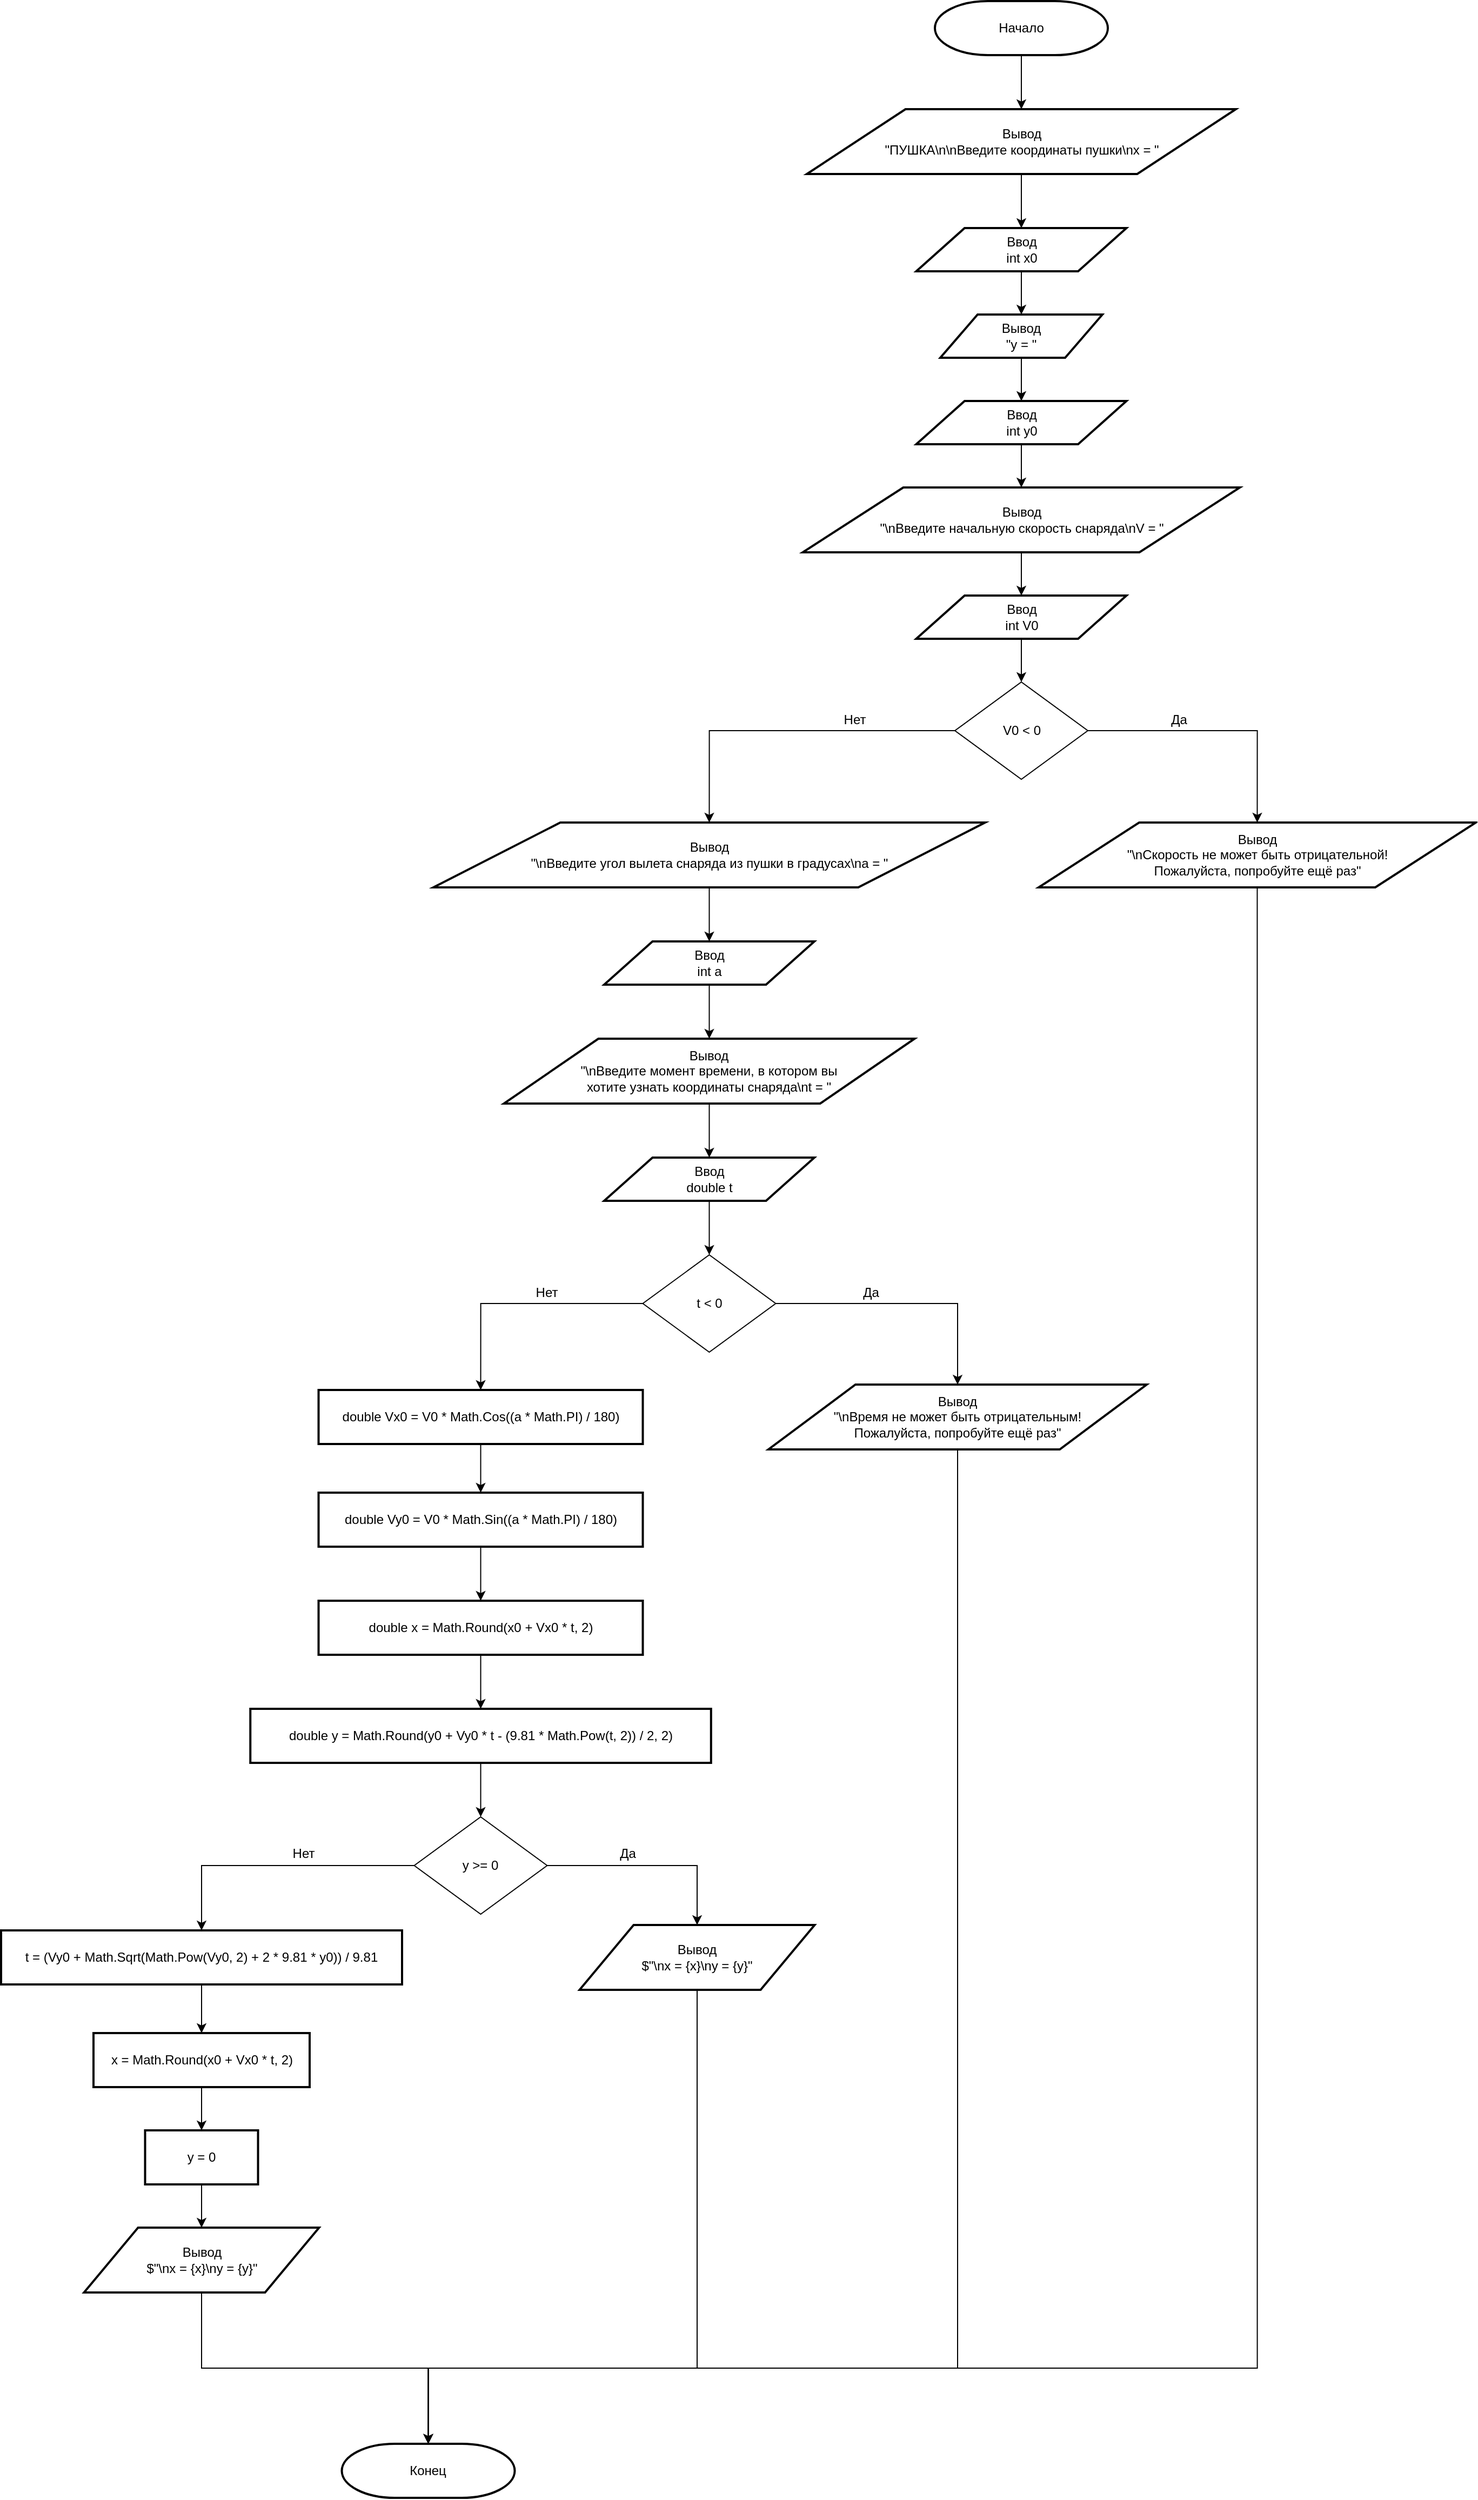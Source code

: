 <mxfile version="21.2.3" type="device">
  <diagram name="Страница 1" id="Z9K1tNPKtI9AY-vkeQpS">
    <mxGraphModel dx="3217" dy="1327" grid="1" gridSize="10" guides="1" tooltips="1" connect="1" arrows="1" fold="1" page="1" pageScale="1" pageWidth="827" pageHeight="1169" math="0" shadow="0">
      <root>
        <mxCell id="0" />
        <mxCell id="1" parent="0" />
        <mxCell id="5Sh11DfWduWXIzgKbaSe-2" style="edgeStyle=orthogonalEdgeStyle;rounded=0;orthogonalLoop=1;jettySize=auto;html=1;exitX=0.5;exitY=1;exitDx=0;exitDy=0;exitPerimeter=0;entryX=0.5;entryY=0;entryDx=0;entryDy=0;" parent="1" source="2JxqPy2QXHR2AHmcMR86-1" target="ryswpVJ10NMLdz56twCL-1" edge="1">
          <mxGeometry relative="1" as="geometry" />
        </mxCell>
        <mxCell id="2JxqPy2QXHR2AHmcMR86-1" value="Начало" style="strokeWidth=2;html=1;shape=mxgraph.flowchart.terminator;whiteSpace=wrap;" parent="1" vertex="1">
          <mxGeometry x="334" y="40" width="160" height="50" as="geometry" />
        </mxCell>
        <mxCell id="c_CNzthAzC9z19YdOGg7-29" style="edgeStyle=orthogonalEdgeStyle;rounded=0;orthogonalLoop=1;jettySize=auto;html=1;exitX=0.5;exitY=1;exitDx=0;exitDy=0;entryX=0.5;entryY=0;entryDx=0;entryDy=0;" edge="1" parent="1" source="5HvoogiQ1ebR22sNOO8Z-6" target="c_CNzthAzC9z19YdOGg7-27">
          <mxGeometry relative="1" as="geometry" />
        </mxCell>
        <mxCell id="5HvoogiQ1ebR22sNOO8Z-6" value="double Vx0 = V0 * Math.Cos((a * Math.PI) / 180)" style="rounded=1;whiteSpace=wrap;html=1;absoluteArcSize=1;arcSize=0;strokeWidth=2;" parent="1" vertex="1">
          <mxGeometry x="-236.25" y="1325" width="300" height="50" as="geometry" />
        </mxCell>
        <mxCell id="5Sh11DfWduWXIzgKbaSe-4" style="edgeStyle=orthogonalEdgeStyle;rounded=0;orthogonalLoop=1;jettySize=auto;html=1;exitX=0.5;exitY=1;exitDx=0;exitDy=0;entryX=0.5;entryY=0;entryDx=0;entryDy=0;" parent="1" source="ryswpVJ10NMLdz56twCL-1" target="5Sh11DfWduWXIzgKbaSe-3" edge="1">
          <mxGeometry relative="1" as="geometry" />
        </mxCell>
        <mxCell id="ryswpVJ10NMLdz56twCL-1" value="Вывод&lt;br&gt;&quot;ПУШКА\n\nВведите координаты пушки\nx = &quot;" style="shape=parallelogram;html=1;strokeWidth=2;perimeter=parallelogramPerimeter;whiteSpace=wrap;rounded=1;arcSize=0;size=0.23;" parent="1" vertex="1">
          <mxGeometry x="215.5" y="140" width="397" height="60" as="geometry" />
        </mxCell>
        <mxCell id="c_CNzthAzC9z19YdOGg7-9" style="edgeStyle=orthogonalEdgeStyle;rounded=0;orthogonalLoop=1;jettySize=auto;html=1;exitX=1;exitY=0.5;exitDx=0;exitDy=0;entryX=0.5;entryY=0;entryDx=0;entryDy=0;" edge="1" parent="1" source="EwrpvE9RAgZ8z1VkeaF3-3" target="c_CNzthAzC9z19YdOGg7-8">
          <mxGeometry relative="1" as="geometry" />
        </mxCell>
        <mxCell id="c_CNzthAzC9z19YdOGg7-11" style="edgeStyle=orthogonalEdgeStyle;rounded=0;orthogonalLoop=1;jettySize=auto;html=1;exitX=0;exitY=0.5;exitDx=0;exitDy=0;entryX=0.5;entryY=0;entryDx=0;entryDy=0;" edge="1" parent="1" source="EwrpvE9RAgZ8z1VkeaF3-3" target="c_CNzthAzC9z19YdOGg7-10">
          <mxGeometry relative="1" as="geometry" />
        </mxCell>
        <mxCell id="EwrpvE9RAgZ8z1VkeaF3-3" value="V0 &amp;lt; 0" style="rhombus;whiteSpace=wrap;html=1;" parent="1" vertex="1">
          <mxGeometry x="352.5" y="670" width="123" height="90" as="geometry" />
        </mxCell>
        <mxCell id="EwrpvE9RAgZ8z1VkeaF3-10" value="Да" style="text;html=1;strokeColor=none;fillColor=none;align=center;verticalAlign=middle;whiteSpace=wrap;rounded=0;" parent="1" vertex="1">
          <mxGeometry x="530" y="690" width="60" height="30" as="geometry" />
        </mxCell>
        <mxCell id="EwrpvE9RAgZ8z1VkeaF3-16" value="Нет" style="text;html=1;strokeColor=none;fillColor=none;align=center;verticalAlign=middle;whiteSpace=wrap;rounded=0;" parent="1" vertex="1">
          <mxGeometry x="230" y="690" width="60" height="30" as="geometry" />
        </mxCell>
        <mxCell id="EwrpvE9RAgZ8z1VkeaF3-70" value="Конец" style="strokeWidth=2;html=1;shape=mxgraph.flowchart.terminator;whiteSpace=wrap;" parent="1" vertex="1">
          <mxGeometry x="-214.75" y="2300" width="160" height="50" as="geometry" />
        </mxCell>
        <mxCell id="5Sh11DfWduWXIzgKbaSe-6" style="edgeStyle=orthogonalEdgeStyle;rounded=0;orthogonalLoop=1;jettySize=auto;html=1;exitX=0.5;exitY=1;exitDx=0;exitDy=0;entryX=0.5;entryY=0;entryDx=0;entryDy=0;" parent="1" source="5Sh11DfWduWXIzgKbaSe-3" target="5Sh11DfWduWXIzgKbaSe-5" edge="1">
          <mxGeometry relative="1" as="geometry" />
        </mxCell>
        <mxCell id="5Sh11DfWduWXIzgKbaSe-3" value="Ввод&lt;br&gt;int x0" style="shape=parallelogram;html=1;strokeWidth=2;perimeter=parallelogramPerimeter;whiteSpace=wrap;rounded=1;arcSize=0;size=0.23;" parent="1" vertex="1">
          <mxGeometry x="316.75" y="250" width="194.5" height="40" as="geometry" />
        </mxCell>
        <mxCell id="c_CNzthAzC9z19YdOGg7-2" style="edgeStyle=orthogonalEdgeStyle;rounded=0;orthogonalLoop=1;jettySize=auto;html=1;exitX=0.5;exitY=1;exitDx=0;exitDy=0;entryX=0.5;entryY=0;entryDx=0;entryDy=0;" edge="1" parent="1" source="5Sh11DfWduWXIzgKbaSe-5" target="c_CNzthAzC9z19YdOGg7-1">
          <mxGeometry relative="1" as="geometry" />
        </mxCell>
        <mxCell id="5Sh11DfWduWXIzgKbaSe-5" value="Вывод&lt;br&gt;&quot;y = &quot;" style="shape=parallelogram;html=1;strokeWidth=2;perimeter=parallelogramPerimeter;whiteSpace=wrap;rounded=1;arcSize=0;size=0.23;" parent="1" vertex="1">
          <mxGeometry x="339" y="330" width="150" height="40" as="geometry" />
        </mxCell>
        <mxCell id="c_CNzthAzC9z19YdOGg7-4" style="edgeStyle=orthogonalEdgeStyle;rounded=0;orthogonalLoop=1;jettySize=auto;html=1;exitX=0.5;exitY=1;exitDx=0;exitDy=0;entryX=0.5;entryY=0;entryDx=0;entryDy=0;" edge="1" parent="1" source="c_CNzthAzC9z19YdOGg7-1" target="c_CNzthAzC9z19YdOGg7-3">
          <mxGeometry relative="1" as="geometry" />
        </mxCell>
        <mxCell id="c_CNzthAzC9z19YdOGg7-1" value="Ввод&lt;br&gt;int y0" style="shape=parallelogram;html=1;strokeWidth=2;perimeter=parallelogramPerimeter;whiteSpace=wrap;rounded=1;arcSize=0;size=0.23;" vertex="1" parent="1">
          <mxGeometry x="316.75" y="410" width="194.5" height="40" as="geometry" />
        </mxCell>
        <mxCell id="c_CNzthAzC9z19YdOGg7-6" style="edgeStyle=orthogonalEdgeStyle;rounded=0;orthogonalLoop=1;jettySize=auto;html=1;exitX=0.5;exitY=1;exitDx=0;exitDy=0;entryX=0.5;entryY=0;entryDx=0;entryDy=0;" edge="1" parent="1" source="c_CNzthAzC9z19YdOGg7-3" target="c_CNzthAzC9z19YdOGg7-5">
          <mxGeometry relative="1" as="geometry" />
        </mxCell>
        <mxCell id="c_CNzthAzC9z19YdOGg7-3" value="Вывод&lt;br&gt;&quot;\nВведите начальную скорость снаряда\nV = &quot;" style="shape=parallelogram;html=1;strokeWidth=2;perimeter=parallelogramPerimeter;whiteSpace=wrap;rounded=1;arcSize=0;size=0.23;" vertex="1" parent="1">
          <mxGeometry x="211.75" y="490" width="404.5" height="60" as="geometry" />
        </mxCell>
        <mxCell id="c_CNzthAzC9z19YdOGg7-7" style="edgeStyle=orthogonalEdgeStyle;rounded=0;orthogonalLoop=1;jettySize=auto;html=1;exitX=0.5;exitY=1;exitDx=0;exitDy=0;entryX=0.5;entryY=0;entryDx=0;entryDy=0;" edge="1" parent="1" source="c_CNzthAzC9z19YdOGg7-5" target="EwrpvE9RAgZ8z1VkeaF3-3">
          <mxGeometry relative="1" as="geometry" />
        </mxCell>
        <mxCell id="c_CNzthAzC9z19YdOGg7-5" value="Ввод&lt;br&gt;int V0" style="shape=parallelogram;html=1;strokeWidth=2;perimeter=parallelogramPerimeter;whiteSpace=wrap;rounded=1;arcSize=0;size=0.23;" vertex="1" parent="1">
          <mxGeometry x="316.75" y="590" width="194.5" height="40" as="geometry" />
        </mxCell>
        <mxCell id="c_CNzthAzC9z19YdOGg7-50" style="edgeStyle=orthogonalEdgeStyle;rounded=0;orthogonalLoop=1;jettySize=auto;html=1;exitX=0.5;exitY=1;exitDx=0;exitDy=0;entryX=0.5;entryY=0;entryDx=0;entryDy=0;entryPerimeter=0;" edge="1" parent="1" source="c_CNzthAzC9z19YdOGg7-8" target="EwrpvE9RAgZ8z1VkeaF3-70">
          <mxGeometry relative="1" as="geometry">
            <Array as="points">
              <mxPoint x="632" y="2230" />
              <mxPoint x="-135" y="2230" />
            </Array>
          </mxGeometry>
        </mxCell>
        <mxCell id="c_CNzthAzC9z19YdOGg7-8" value="Вывод&lt;br&gt;&quot;\nСкорость не может быть отрицательной! &lt;br&gt;Пожалуйста, попробуйте ещё раз&quot;" style="shape=parallelogram;html=1;strokeWidth=2;perimeter=parallelogramPerimeter;whiteSpace=wrap;rounded=1;arcSize=0;size=0.23;" vertex="1" parent="1">
          <mxGeometry x="430" y="800" width="404.5" height="60" as="geometry" />
        </mxCell>
        <mxCell id="c_CNzthAzC9z19YdOGg7-13" style="edgeStyle=orthogonalEdgeStyle;rounded=0;orthogonalLoop=1;jettySize=auto;html=1;exitX=0.5;exitY=1;exitDx=0;exitDy=0;entryX=0.5;entryY=0;entryDx=0;entryDy=0;" edge="1" parent="1" source="c_CNzthAzC9z19YdOGg7-10" target="c_CNzthAzC9z19YdOGg7-12">
          <mxGeometry relative="1" as="geometry" />
        </mxCell>
        <mxCell id="c_CNzthAzC9z19YdOGg7-10" value="Вывод&lt;br&gt;&quot;\nВведите угол вылета снаряда из пушки в градусах\na = &quot;" style="shape=parallelogram;html=1;strokeWidth=2;perimeter=parallelogramPerimeter;whiteSpace=wrap;rounded=1;arcSize=0;size=0.23;" vertex="1" parent="1">
          <mxGeometry x="-130" y="800" width="510.5" height="60" as="geometry" />
        </mxCell>
        <mxCell id="c_CNzthAzC9z19YdOGg7-16" style="edgeStyle=orthogonalEdgeStyle;rounded=0;orthogonalLoop=1;jettySize=auto;html=1;exitX=0.5;exitY=1;exitDx=0;exitDy=0;entryX=0.5;entryY=0;entryDx=0;entryDy=0;" edge="1" parent="1" source="c_CNzthAzC9z19YdOGg7-12" target="c_CNzthAzC9z19YdOGg7-14">
          <mxGeometry relative="1" as="geometry" />
        </mxCell>
        <mxCell id="c_CNzthAzC9z19YdOGg7-12" value="Ввод&lt;br&gt;int a" style="shape=parallelogram;html=1;strokeWidth=2;perimeter=parallelogramPerimeter;whiteSpace=wrap;rounded=1;arcSize=0;size=0.23;" vertex="1" parent="1">
          <mxGeometry x="28" y="910" width="194.5" height="40" as="geometry" />
        </mxCell>
        <mxCell id="c_CNzthAzC9z19YdOGg7-19" style="edgeStyle=orthogonalEdgeStyle;rounded=0;orthogonalLoop=1;jettySize=auto;html=1;exitX=0.5;exitY=1;exitDx=0;exitDy=0;entryX=0.5;entryY=0;entryDx=0;entryDy=0;" edge="1" parent="1" source="c_CNzthAzC9z19YdOGg7-14" target="c_CNzthAzC9z19YdOGg7-17">
          <mxGeometry relative="1" as="geometry" />
        </mxCell>
        <mxCell id="c_CNzthAzC9z19YdOGg7-14" value="Вывод&lt;br&gt;&quot;\nВведите момент времени, в котором вы &lt;br&gt;хотите узнать координаты снаряда\nt = &quot;" style="shape=parallelogram;html=1;strokeWidth=2;perimeter=parallelogramPerimeter;whiteSpace=wrap;rounded=1;arcSize=0;size=0.23;" vertex="1" parent="1">
          <mxGeometry x="-64.75" y="1000" width="380" height="60" as="geometry" />
        </mxCell>
        <mxCell id="c_CNzthAzC9z19YdOGg7-21" style="edgeStyle=orthogonalEdgeStyle;rounded=0;orthogonalLoop=1;jettySize=auto;html=1;exitX=0.5;exitY=1;exitDx=0;exitDy=0;entryX=0.5;entryY=0;entryDx=0;entryDy=0;" edge="1" parent="1" source="c_CNzthAzC9z19YdOGg7-17" target="c_CNzthAzC9z19YdOGg7-20">
          <mxGeometry relative="1" as="geometry" />
        </mxCell>
        <mxCell id="c_CNzthAzC9z19YdOGg7-17" value="Ввод&lt;br&gt;double t" style="shape=parallelogram;html=1;strokeWidth=2;perimeter=parallelogramPerimeter;whiteSpace=wrap;rounded=1;arcSize=0;size=0.23;" vertex="1" parent="1">
          <mxGeometry x="28" y="1110" width="194.5" height="40" as="geometry" />
        </mxCell>
        <mxCell id="c_CNzthAzC9z19YdOGg7-23" style="edgeStyle=orthogonalEdgeStyle;rounded=0;orthogonalLoop=1;jettySize=auto;html=1;exitX=1;exitY=0.5;exitDx=0;exitDy=0;entryX=0.5;entryY=0;entryDx=0;entryDy=0;" edge="1" parent="1" source="c_CNzthAzC9z19YdOGg7-20" target="c_CNzthAzC9z19YdOGg7-22">
          <mxGeometry relative="1" as="geometry" />
        </mxCell>
        <mxCell id="c_CNzthAzC9z19YdOGg7-26" style="edgeStyle=orthogonalEdgeStyle;rounded=0;orthogonalLoop=1;jettySize=auto;html=1;exitX=0;exitY=0.5;exitDx=0;exitDy=0;entryX=0.5;entryY=0;entryDx=0;entryDy=0;" edge="1" parent="1" source="c_CNzthAzC9z19YdOGg7-20" target="5HvoogiQ1ebR22sNOO8Z-6">
          <mxGeometry relative="1" as="geometry" />
        </mxCell>
        <mxCell id="c_CNzthAzC9z19YdOGg7-20" value="t &amp;lt; 0" style="rhombus;whiteSpace=wrap;html=1;" vertex="1" parent="1">
          <mxGeometry x="63.75" y="1200" width="123" height="90" as="geometry" />
        </mxCell>
        <mxCell id="c_CNzthAzC9z19YdOGg7-49" style="edgeStyle=orthogonalEdgeStyle;rounded=0;orthogonalLoop=1;jettySize=auto;html=1;exitX=0.5;exitY=1;exitDx=0;exitDy=0;entryX=0.5;entryY=0;entryDx=0;entryDy=0;entryPerimeter=0;" edge="1" parent="1" source="c_CNzthAzC9z19YdOGg7-22" target="EwrpvE9RAgZ8z1VkeaF3-70">
          <mxGeometry relative="1" as="geometry">
            <Array as="points">
              <mxPoint x="355" y="2230" />
              <mxPoint x="-135" y="2230" />
            </Array>
          </mxGeometry>
        </mxCell>
        <mxCell id="c_CNzthAzC9z19YdOGg7-22" value="Вывод&lt;br&gt;&quot;\nВремя не может быть отрицательным! &lt;br&gt;Пожалуйста, попробуйте ещё раз&quot;" style="shape=parallelogram;html=1;strokeWidth=2;perimeter=parallelogramPerimeter;whiteSpace=wrap;rounded=1;arcSize=0;size=0.23;" vertex="1" parent="1">
          <mxGeometry x="180" y="1320" width="350" height="60" as="geometry" />
        </mxCell>
        <mxCell id="c_CNzthAzC9z19YdOGg7-24" value="Да" style="text;html=1;strokeColor=none;fillColor=none;align=center;verticalAlign=middle;whiteSpace=wrap;rounded=0;" vertex="1" parent="1">
          <mxGeometry x="245.25" y="1220" width="60" height="30" as="geometry" />
        </mxCell>
        <mxCell id="c_CNzthAzC9z19YdOGg7-25" value="Нет" style="text;html=1;strokeColor=none;fillColor=none;align=center;verticalAlign=middle;whiteSpace=wrap;rounded=0;" vertex="1" parent="1">
          <mxGeometry x="-54.75" y="1220" width="60" height="30" as="geometry" />
        </mxCell>
        <mxCell id="c_CNzthAzC9z19YdOGg7-30" style="edgeStyle=orthogonalEdgeStyle;rounded=0;orthogonalLoop=1;jettySize=auto;html=1;exitX=0.5;exitY=1;exitDx=0;exitDy=0;entryX=0.5;entryY=0;entryDx=0;entryDy=0;" edge="1" parent="1" source="c_CNzthAzC9z19YdOGg7-27" target="c_CNzthAzC9z19YdOGg7-28">
          <mxGeometry relative="1" as="geometry" />
        </mxCell>
        <mxCell id="c_CNzthAzC9z19YdOGg7-27" value="double Vy0 = V0 * Math.Sin((a * Math.PI) / 180)" style="rounded=1;whiteSpace=wrap;html=1;absoluteArcSize=1;arcSize=0;strokeWidth=2;" vertex="1" parent="1">
          <mxGeometry x="-236.25" y="1420" width="300" height="50" as="geometry" />
        </mxCell>
        <mxCell id="c_CNzthAzC9z19YdOGg7-32" style="edgeStyle=orthogonalEdgeStyle;rounded=0;orthogonalLoop=1;jettySize=auto;html=1;exitX=0.5;exitY=1;exitDx=0;exitDy=0;entryX=0.5;entryY=0;entryDx=0;entryDy=0;" edge="1" parent="1" source="c_CNzthAzC9z19YdOGg7-28" target="c_CNzthAzC9z19YdOGg7-31">
          <mxGeometry relative="1" as="geometry" />
        </mxCell>
        <mxCell id="c_CNzthAzC9z19YdOGg7-28" value="double x = Math.Round(x0 + Vx0 * t, 2)" style="rounded=1;whiteSpace=wrap;html=1;absoluteArcSize=1;arcSize=0;strokeWidth=2;" vertex="1" parent="1">
          <mxGeometry x="-236.25" y="1520" width="300" height="50" as="geometry" />
        </mxCell>
        <mxCell id="c_CNzthAzC9z19YdOGg7-34" style="edgeStyle=orthogonalEdgeStyle;rounded=0;orthogonalLoop=1;jettySize=auto;html=1;exitX=0.5;exitY=1;exitDx=0;exitDy=0;entryX=0.5;entryY=0;entryDx=0;entryDy=0;" edge="1" parent="1" source="c_CNzthAzC9z19YdOGg7-31" target="c_CNzthAzC9z19YdOGg7-33">
          <mxGeometry relative="1" as="geometry" />
        </mxCell>
        <mxCell id="c_CNzthAzC9z19YdOGg7-31" value="double y = Math.Round(y0 + Vy0 * t - (9.81 * Math.Pow(t, 2)) / 2, 2)" style="rounded=1;whiteSpace=wrap;html=1;absoluteArcSize=1;arcSize=0;strokeWidth=2;" vertex="1" parent="1">
          <mxGeometry x="-299.37" y="1620" width="426.25" height="50" as="geometry" />
        </mxCell>
        <mxCell id="c_CNzthAzC9z19YdOGg7-36" style="edgeStyle=orthogonalEdgeStyle;rounded=0;orthogonalLoop=1;jettySize=auto;html=1;exitX=1;exitY=0.5;exitDx=0;exitDy=0;entryX=0.5;entryY=0;entryDx=0;entryDy=0;" edge="1" parent="1" source="c_CNzthAzC9z19YdOGg7-33" target="c_CNzthAzC9z19YdOGg7-35">
          <mxGeometry relative="1" as="geometry" />
        </mxCell>
        <mxCell id="c_CNzthAzC9z19YdOGg7-40" style="edgeStyle=orthogonalEdgeStyle;rounded=0;orthogonalLoop=1;jettySize=auto;html=1;exitX=0;exitY=0.5;exitDx=0;exitDy=0;entryX=0.5;entryY=0;entryDx=0;entryDy=0;" edge="1" parent="1" source="c_CNzthAzC9z19YdOGg7-33" target="c_CNzthAzC9z19YdOGg7-39">
          <mxGeometry relative="1" as="geometry" />
        </mxCell>
        <mxCell id="c_CNzthAzC9z19YdOGg7-33" value="y &amp;gt;= 0" style="rhombus;whiteSpace=wrap;html=1;" vertex="1" parent="1">
          <mxGeometry x="-147.75" y="1720" width="123" height="90" as="geometry" />
        </mxCell>
        <mxCell id="c_CNzthAzC9z19YdOGg7-48" style="edgeStyle=orthogonalEdgeStyle;rounded=0;orthogonalLoop=1;jettySize=auto;html=1;exitX=0.5;exitY=1;exitDx=0;exitDy=0;entryX=0.5;entryY=0;entryDx=0;entryDy=0;entryPerimeter=0;" edge="1" parent="1" source="c_CNzthAzC9z19YdOGg7-35" target="EwrpvE9RAgZ8z1VkeaF3-70">
          <mxGeometry relative="1" as="geometry">
            <Array as="points">
              <mxPoint x="114" y="2230" />
              <mxPoint x="-135" y="2230" />
            </Array>
          </mxGeometry>
        </mxCell>
        <mxCell id="c_CNzthAzC9z19YdOGg7-35" value="Вывод&lt;br&gt;$&quot;\nx = {x}\ny = {y}&quot;" style="shape=parallelogram;html=1;strokeWidth=2;perimeter=parallelogramPerimeter;whiteSpace=wrap;rounded=1;arcSize=0;size=0.23;" vertex="1" parent="1">
          <mxGeometry x="5.25" y="1820" width="217.5" height="60" as="geometry" />
        </mxCell>
        <mxCell id="c_CNzthAzC9z19YdOGg7-37" value="Да" style="text;html=1;strokeColor=none;fillColor=none;align=center;verticalAlign=middle;whiteSpace=wrap;rounded=0;" vertex="1" parent="1">
          <mxGeometry x="20" y="1739" width="60" height="30" as="geometry" />
        </mxCell>
        <mxCell id="c_CNzthAzC9z19YdOGg7-38" value="Нет" style="text;html=1;strokeColor=none;fillColor=none;align=center;verticalAlign=middle;whiteSpace=wrap;rounded=0;" vertex="1" parent="1">
          <mxGeometry x="-280" y="1739" width="60" height="30" as="geometry" />
        </mxCell>
        <mxCell id="c_CNzthAzC9z19YdOGg7-42" style="edgeStyle=orthogonalEdgeStyle;rounded=0;orthogonalLoop=1;jettySize=auto;html=1;exitX=0.5;exitY=1;exitDx=0;exitDy=0;entryX=0.5;entryY=0;entryDx=0;entryDy=0;" edge="1" parent="1" source="c_CNzthAzC9z19YdOGg7-39" target="c_CNzthAzC9z19YdOGg7-41">
          <mxGeometry relative="1" as="geometry" />
        </mxCell>
        <mxCell id="c_CNzthAzC9z19YdOGg7-39" value="t = (Vy0 + Math.Sqrt(Math.Pow(Vy0, 2) + 2 * 9.81 * y0)) / 9.81" style="rounded=1;whiteSpace=wrap;html=1;absoluteArcSize=1;arcSize=0;strokeWidth=2;" vertex="1" parent="1">
          <mxGeometry x="-530" y="1825" width="371" height="50" as="geometry" />
        </mxCell>
        <mxCell id="c_CNzthAzC9z19YdOGg7-44" style="edgeStyle=orthogonalEdgeStyle;rounded=0;orthogonalLoop=1;jettySize=auto;html=1;exitX=0.5;exitY=1;exitDx=0;exitDy=0;entryX=0.5;entryY=0;entryDx=0;entryDy=0;" edge="1" parent="1" source="c_CNzthAzC9z19YdOGg7-41" target="c_CNzthAzC9z19YdOGg7-43">
          <mxGeometry relative="1" as="geometry" />
        </mxCell>
        <mxCell id="c_CNzthAzC9z19YdOGg7-41" value="x = Math.Round(x0 + Vx0 * t, 2)" style="rounded=1;whiteSpace=wrap;html=1;absoluteArcSize=1;arcSize=0;strokeWidth=2;" vertex="1" parent="1">
          <mxGeometry x="-444.5" y="1920" width="200" height="50" as="geometry" />
        </mxCell>
        <mxCell id="c_CNzthAzC9z19YdOGg7-46" style="edgeStyle=orthogonalEdgeStyle;rounded=0;orthogonalLoop=1;jettySize=auto;html=1;exitX=0.5;exitY=1;exitDx=0;exitDy=0;entryX=0.5;entryY=0;entryDx=0;entryDy=0;" edge="1" parent="1" source="c_CNzthAzC9z19YdOGg7-43" target="c_CNzthAzC9z19YdOGg7-45">
          <mxGeometry relative="1" as="geometry" />
        </mxCell>
        <mxCell id="c_CNzthAzC9z19YdOGg7-43" value="y = 0" style="rounded=1;whiteSpace=wrap;html=1;absoluteArcSize=1;arcSize=0;strokeWidth=2;" vertex="1" parent="1">
          <mxGeometry x="-396.75" y="2010" width="104.5" height="50" as="geometry" />
        </mxCell>
        <mxCell id="c_CNzthAzC9z19YdOGg7-47" style="edgeStyle=orthogonalEdgeStyle;rounded=0;orthogonalLoop=1;jettySize=auto;html=1;exitX=0.5;exitY=1;exitDx=0;exitDy=0;entryX=0.5;entryY=0;entryDx=0;entryDy=0;entryPerimeter=0;" edge="1" parent="1" source="c_CNzthAzC9z19YdOGg7-45" target="EwrpvE9RAgZ8z1VkeaF3-70">
          <mxGeometry relative="1" as="geometry" />
        </mxCell>
        <mxCell id="c_CNzthAzC9z19YdOGg7-45" value="Вывод&lt;br&gt;$&quot;\nx = {x}\ny = {y}&quot;" style="shape=parallelogram;html=1;strokeWidth=2;perimeter=parallelogramPerimeter;whiteSpace=wrap;rounded=1;arcSize=0;size=0.23;" vertex="1" parent="1">
          <mxGeometry x="-453.25" y="2100" width="217.5" height="60" as="geometry" />
        </mxCell>
      </root>
    </mxGraphModel>
  </diagram>
</mxfile>
